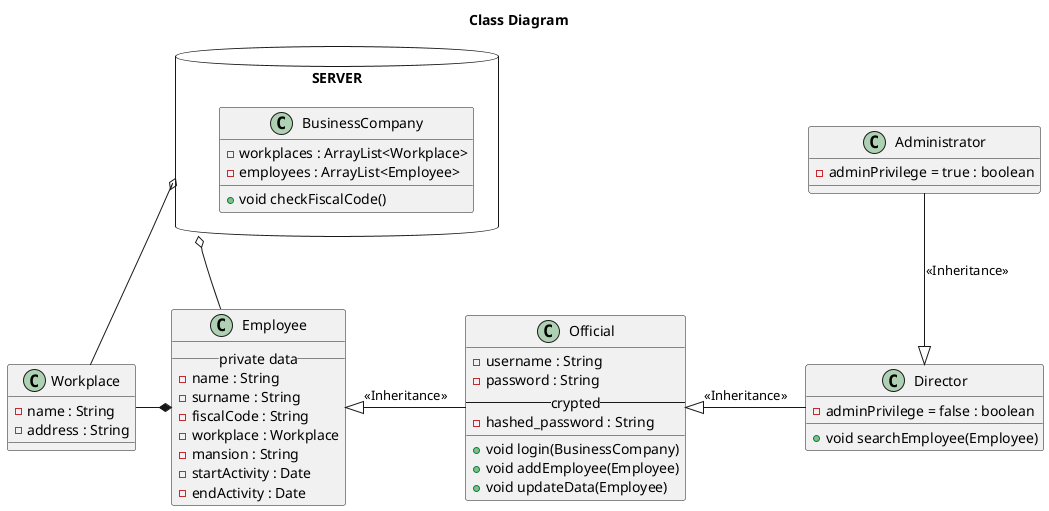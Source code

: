 @startuml
title Class Diagram

top to bottom direction

package SERVER <<Database>> {
  class BusinessCompany{
    -workplaces : ArrayList<Workplace>
    -employees : ArrayList<Employee>
    +void checkFiscalCode()
  }
}

SERVER o-down- Workplace
SERVER o-down- Employee

class Workplace{
    -name : String
    -address : String
}

class Employee {
    __ private data __
    -name : String
    -surname : String
    -fiscalCode : String
    -workplace : Workplace
    -mansion : String
    -startActivity : Date
    -endActivity : Date
}

Employee *-left- Workplace

class Official {
    -username : String
    -password : String
    -- crypted --
    -hashed_password : String
    ____
    +void login(BusinessCompany)
    +void addEmployee(Employee)
    +void updateData(Employee)
}

class Director {
    -adminPrivilege = false : boolean
    +void searchEmployee(Employee)
}

Employee <|-right- Official : <<Inheritance>>
Official <|-right- Director : <<Inheritance>>
Director <|-up- Administrator : <<Inheritance>>

class Administrator {
    -adminPrivilege = true : boolean
}
@enduml